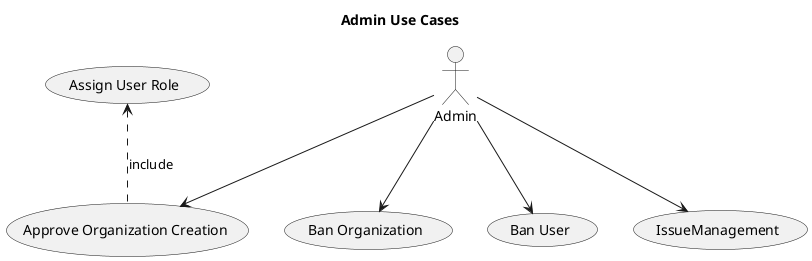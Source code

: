 @startuml

title Admin Use Cases

:Admin:

Admin --> (IssueManagement)
Admin --> (Approve Organization Creation)
Admin --> (Ban Organization)
Admin --> (Ban User)

(Assign User Role) <.. (Approve Organization Creation) :include

@enduml
